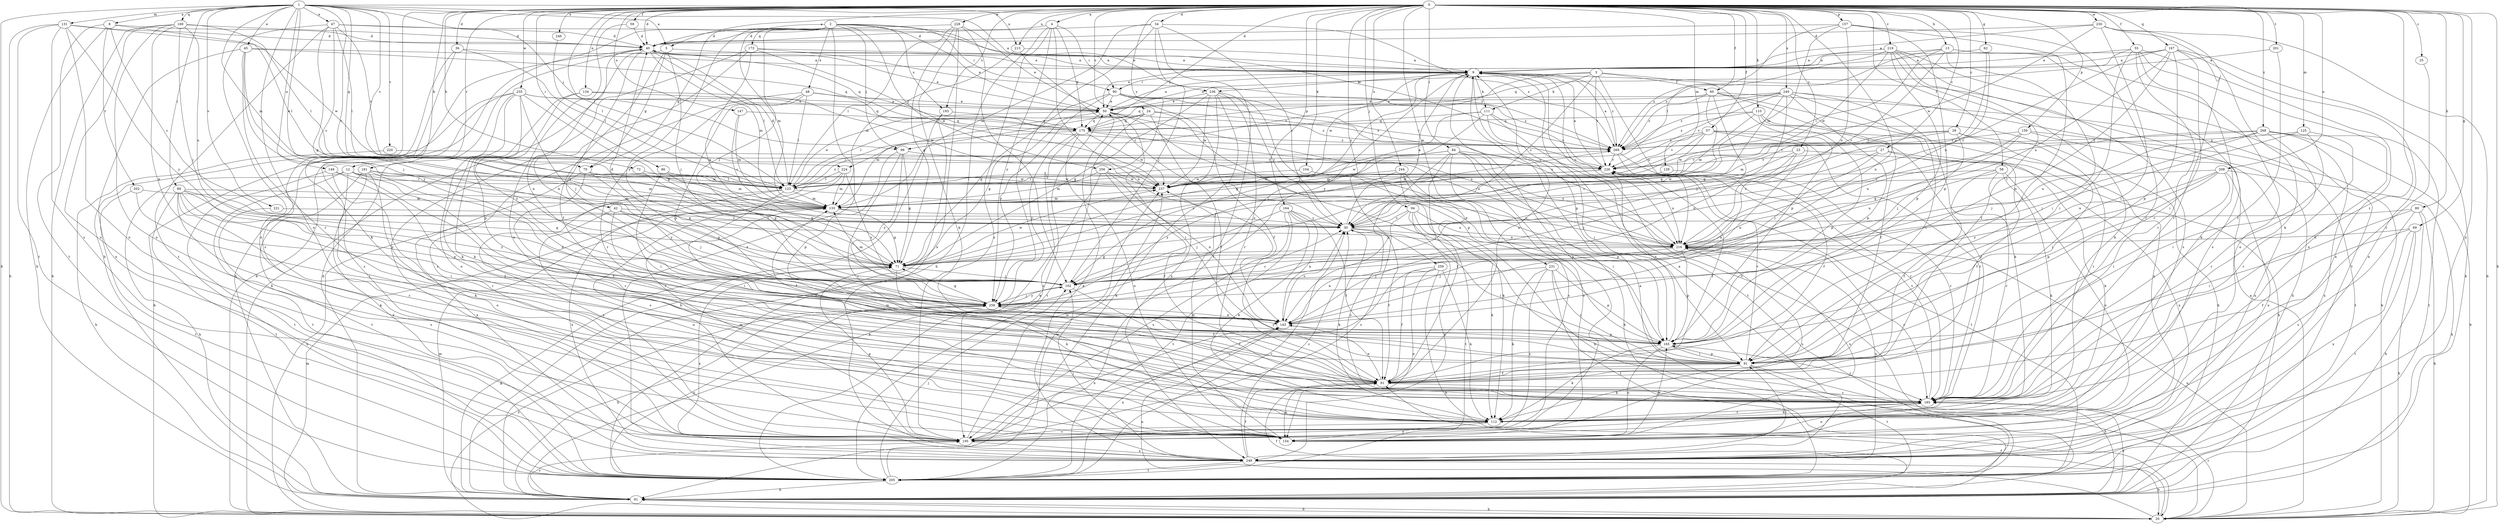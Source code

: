 strict digraph  {
0;
1;
2;
3;
4;
5;
8;
9;
12;
13;
20;
23;
24;
25;
27;
29;
30;
34;
36;
40;
42;
45;
47;
48;
50;
55;
57;
58;
59;
60;
61;
62;
69;
70;
71;
72;
80;
81;
84;
86;
89;
90;
91;
94;
99;
102;
104;
110;
111;
112;
123;
125;
129;
131;
133;
134;
143;
147;
149;
154;
157;
159;
164;
165;
167;
169;
173;
175;
181;
185;
193;
195;
201;
202;
205;
208;
213;
216;
219;
220;
221;
224;
226;
228;
230;
231;
235;
236;
237;
240;
244;
246;
248;
256;
258;
259;
268;
269;
0 -> 4  [label=a];
0 -> 5  [label=a];
0 -> 12  [label=b];
0 -> 13  [label=b];
0 -> 20  [label=b];
0 -> 23  [label=c];
0 -> 24  [label=c];
0 -> 25  [label=c];
0 -> 27  [label=c];
0 -> 29  [label=c];
0 -> 34  [label=d];
0 -> 36  [label=d];
0 -> 40  [label=d];
0 -> 55  [label=f];
0 -> 57  [label=f];
0 -> 58  [label=f];
0 -> 59  [label=f];
0 -> 60  [label=f];
0 -> 62  [label=g];
0 -> 69  [label=g];
0 -> 72  [label=h];
0 -> 80  [label=h];
0 -> 81  [label=h];
0 -> 84  [label=i];
0 -> 86  [label=i];
0 -> 94  [label=j];
0 -> 99  [label=j];
0 -> 104  [label=k];
0 -> 110  [label=k];
0 -> 123  [label=l];
0 -> 125  [label=m];
0 -> 129  [label=m];
0 -> 134  [label=n];
0 -> 143  [label=n];
0 -> 147  [label=o];
0 -> 157  [label=p];
0 -> 159  [label=p];
0 -> 164  [label=p];
0 -> 167  [label=q];
0 -> 181  [label=r];
0 -> 185  [label=r];
0 -> 193  [label=s];
0 -> 201  [label=t];
0 -> 208  [label=u];
0 -> 213  [label=u];
0 -> 219  [label=v];
0 -> 228  [label=w];
0 -> 230  [label=w];
0 -> 231  [label=w];
0 -> 235  [label=w];
0 -> 240  [label=x];
0 -> 244  [label=x];
0 -> 246  [label=x];
0 -> 248  [label=x];
0 -> 256  [label=y];
0 -> 259  [label=z];
0 -> 268  [label=z];
1 -> 5  [label=a];
1 -> 8  [label=a];
1 -> 20  [label=b];
1 -> 30  [label=c];
1 -> 42  [label=e];
1 -> 45  [label=e];
1 -> 47  [label=e];
1 -> 70  [label=g];
1 -> 89  [label=i];
1 -> 99  [label=j];
1 -> 131  [label=m];
1 -> 133  [label=m];
1 -> 149  [label=o];
1 -> 154  [label=o];
1 -> 169  [label=q];
1 -> 213  [label=u];
1 -> 220  [label=v];
1 -> 221  [label=v];
1 -> 224  [label=v];
1 -> 269  [label=z];
2 -> 20  [label=b];
2 -> 48  [label=e];
2 -> 50  [label=e];
2 -> 70  [label=g];
2 -> 90  [label=i];
2 -> 99  [label=j];
2 -> 102  [label=j];
2 -> 133  [label=m];
2 -> 173  [label=q];
2 -> 193  [label=s];
2 -> 236  [label=w];
2 -> 248  [label=x];
2 -> 256  [label=y];
2 -> 258  [label=y];
3 -> 30  [label=c];
3 -> 50  [label=e];
3 -> 60  [label=f];
3 -> 111  [label=k];
3 -> 165  [label=p];
3 -> 216  [label=u];
3 -> 224  [label=v];
3 -> 226  [label=v];
4 -> 40  [label=d];
4 -> 81  [label=h];
4 -> 90  [label=i];
4 -> 143  [label=n];
4 -> 175  [label=q];
4 -> 195  [label=s];
4 -> 258  [label=y];
5 -> 9  [label=a];
5 -> 20  [label=b];
5 -> 61  [label=f];
5 -> 70  [label=g];
5 -> 102  [label=j];
8 -> 30  [label=c];
8 -> 40  [label=d];
8 -> 81  [label=h];
8 -> 123  [label=l];
8 -> 202  [label=t];
8 -> 205  [label=t];
9 -> 90  [label=i];
9 -> 102  [label=j];
9 -> 111  [label=k];
9 -> 165  [label=p];
9 -> 205  [label=t];
9 -> 216  [label=u];
9 -> 236  [label=w];
9 -> 237  [label=w];
9 -> 258  [label=y];
9 -> 269  [label=z];
12 -> 61  [label=f];
12 -> 71  [label=g];
12 -> 81  [label=h];
12 -> 112  [label=k];
12 -> 185  [label=r];
12 -> 205  [label=t];
12 -> 237  [label=w];
13 -> 9  [label=a];
13 -> 30  [label=c];
13 -> 91  [label=i];
13 -> 123  [label=l];
13 -> 154  [label=o];
13 -> 195  [label=s];
13 -> 269  [label=z];
20 -> 9  [label=a];
20 -> 61  [label=f];
20 -> 81  [label=h];
20 -> 133  [label=m];
20 -> 143  [label=n];
20 -> 185  [label=r];
20 -> 216  [label=u];
20 -> 258  [label=y];
23 -> 30  [label=c];
23 -> 143  [label=n];
23 -> 226  [label=v];
23 -> 248  [label=x];
23 -> 258  [label=y];
24 -> 61  [label=f];
24 -> 71  [label=g];
24 -> 91  [label=i];
24 -> 123  [label=l];
24 -> 175  [label=q];
24 -> 205  [label=t];
24 -> 269  [label=z];
25 -> 185  [label=r];
27 -> 30  [label=c];
27 -> 61  [label=f];
27 -> 102  [label=j];
27 -> 112  [label=k];
27 -> 226  [label=v];
29 -> 91  [label=i];
29 -> 102  [label=j];
29 -> 133  [label=m];
29 -> 185  [label=r];
29 -> 226  [label=v];
29 -> 269  [label=z];
30 -> 9  [label=a];
30 -> 61  [label=f];
30 -> 91  [label=i];
30 -> 112  [label=k];
30 -> 216  [label=u];
34 -> 30  [label=c];
34 -> 40  [label=d];
34 -> 102  [label=j];
34 -> 133  [label=m];
34 -> 205  [label=t];
34 -> 258  [label=y];
34 -> 269  [label=z];
36 -> 9  [label=a];
36 -> 112  [label=k];
36 -> 123  [label=l];
36 -> 195  [label=s];
40 -> 9  [label=a];
40 -> 50  [label=e];
40 -> 81  [label=h];
40 -> 123  [label=l];
40 -> 133  [label=m];
40 -> 143  [label=n];
40 -> 175  [label=q];
40 -> 258  [label=y];
42 -> 30  [label=c];
42 -> 71  [label=g];
42 -> 91  [label=i];
42 -> 102  [label=j];
42 -> 154  [label=o];
45 -> 9  [label=a];
45 -> 102  [label=j];
45 -> 175  [label=q];
45 -> 185  [label=r];
45 -> 248  [label=x];
45 -> 258  [label=y];
47 -> 9  [label=a];
47 -> 30  [label=c];
47 -> 40  [label=d];
47 -> 71  [label=g];
47 -> 123  [label=l];
47 -> 154  [label=o];
47 -> 205  [label=t];
47 -> 226  [label=v];
48 -> 50  [label=e];
48 -> 123  [label=l];
48 -> 165  [label=p];
48 -> 185  [label=r];
48 -> 195  [label=s];
48 -> 269  [label=z];
50 -> 9  [label=a];
50 -> 91  [label=i];
50 -> 133  [label=m];
50 -> 165  [label=p];
50 -> 175  [label=q];
50 -> 216  [label=u];
50 -> 269  [label=z];
55 -> 9  [label=a];
55 -> 91  [label=i];
55 -> 112  [label=k];
55 -> 154  [label=o];
55 -> 175  [label=q];
55 -> 185  [label=r];
55 -> 248  [label=x];
57 -> 81  [label=h];
57 -> 123  [label=l];
57 -> 143  [label=n];
57 -> 185  [label=r];
57 -> 226  [label=v];
57 -> 237  [label=w];
57 -> 269  [label=z];
58 -> 61  [label=f];
58 -> 112  [label=k];
58 -> 154  [label=o];
58 -> 185  [label=r];
58 -> 216  [label=u];
58 -> 237  [label=w];
59 -> 40  [label=d];
59 -> 154  [label=o];
60 -> 20  [label=b];
60 -> 50  [label=e];
60 -> 61  [label=f];
60 -> 71  [label=g];
60 -> 143  [label=n];
60 -> 248  [label=x];
60 -> 269  [label=z];
61 -> 9  [label=a];
61 -> 143  [label=n];
61 -> 154  [label=o];
61 -> 185  [label=r];
62 -> 9  [label=a];
62 -> 30  [label=c];
62 -> 216  [label=u];
69 -> 20  [label=b];
69 -> 61  [label=f];
69 -> 205  [label=t];
69 -> 216  [label=u];
69 -> 248  [label=x];
70 -> 133  [label=m];
70 -> 185  [label=r];
70 -> 237  [label=w];
70 -> 248  [label=x];
70 -> 258  [label=y];
71 -> 102  [label=j];
71 -> 112  [label=k];
71 -> 237  [label=w];
71 -> 248  [label=x];
71 -> 269  [label=z];
72 -> 71  [label=g];
72 -> 123  [label=l];
80 -> 20  [label=b];
80 -> 30  [label=c];
80 -> 81  [label=h];
80 -> 91  [label=i];
80 -> 195  [label=s];
81 -> 9  [label=a];
81 -> 20  [label=b];
81 -> 40  [label=d];
81 -> 61  [label=f];
81 -> 71  [label=g];
81 -> 133  [label=m];
81 -> 185  [label=r];
81 -> 195  [label=s];
84 -> 61  [label=f];
84 -> 81  [label=h];
84 -> 133  [label=m];
84 -> 143  [label=n];
84 -> 154  [label=o];
84 -> 195  [label=s];
84 -> 216  [label=u];
84 -> 226  [label=v];
84 -> 237  [label=w];
86 -> 71  [label=g];
86 -> 91  [label=i];
86 -> 123  [label=l];
89 -> 71  [label=g];
89 -> 91  [label=i];
89 -> 112  [label=k];
89 -> 133  [label=m];
89 -> 143  [label=n];
89 -> 185  [label=r];
89 -> 205  [label=t];
89 -> 258  [label=y];
90 -> 50  [label=e];
90 -> 61  [label=f];
90 -> 71  [label=g];
90 -> 216  [label=u];
90 -> 226  [label=v];
90 -> 258  [label=y];
90 -> 269  [label=z];
91 -> 61  [label=f];
91 -> 81  [label=h];
91 -> 112  [label=k];
91 -> 165  [label=p];
91 -> 205  [label=t];
91 -> 226  [label=v];
94 -> 30  [label=c];
94 -> 112  [label=k];
94 -> 195  [label=s];
94 -> 205  [label=t];
94 -> 216  [label=u];
94 -> 248  [label=x];
99 -> 71  [label=g];
99 -> 165  [label=p];
99 -> 185  [label=r];
99 -> 226  [label=v];
99 -> 258  [label=y];
102 -> 40  [label=d];
102 -> 61  [label=f];
102 -> 133  [label=m];
102 -> 258  [label=y];
104 -> 165  [label=p];
104 -> 237  [label=w];
110 -> 81  [label=h];
110 -> 133  [label=m];
110 -> 165  [label=p];
110 -> 175  [label=q];
110 -> 185  [label=r];
110 -> 269  [label=z];
111 -> 71  [label=g];
111 -> 91  [label=i];
111 -> 102  [label=j];
111 -> 175  [label=q];
111 -> 205  [label=t];
111 -> 226  [label=v];
112 -> 154  [label=o];
112 -> 185  [label=r];
112 -> 195  [label=s];
123 -> 40  [label=d];
123 -> 50  [label=e];
123 -> 61  [label=f];
123 -> 133  [label=m];
123 -> 195  [label=s];
123 -> 216  [label=u];
123 -> 248  [label=x];
123 -> 269  [label=z];
125 -> 91  [label=i];
125 -> 102  [label=j];
125 -> 185  [label=r];
125 -> 269  [label=z];
129 -> 185  [label=r];
129 -> 237  [label=w];
131 -> 20  [label=b];
131 -> 40  [label=d];
131 -> 154  [label=o];
131 -> 195  [label=s];
131 -> 205  [label=t];
131 -> 237  [label=w];
131 -> 258  [label=y];
133 -> 30  [label=c];
133 -> 71  [label=g];
134 -> 50  [label=e];
134 -> 112  [label=k];
134 -> 237  [label=w];
134 -> 258  [label=y];
143 -> 30  [label=c];
143 -> 165  [label=p];
147 -> 30  [label=c];
147 -> 133  [label=m];
147 -> 175  [label=q];
149 -> 61  [label=f];
149 -> 123  [label=l];
149 -> 185  [label=r];
149 -> 205  [label=t];
154 -> 165  [label=p];
154 -> 216  [label=u];
154 -> 237  [label=w];
157 -> 40  [label=d];
157 -> 91  [label=i];
157 -> 123  [label=l];
157 -> 133  [label=m];
157 -> 165  [label=p];
157 -> 185  [label=r];
157 -> 216  [label=u];
159 -> 71  [label=g];
159 -> 205  [label=t];
159 -> 216  [label=u];
159 -> 248  [label=x];
159 -> 269  [label=z];
164 -> 30  [label=c];
164 -> 61  [label=f];
164 -> 102  [label=j];
164 -> 112  [label=k];
164 -> 143  [label=n];
164 -> 195  [label=s];
164 -> 205  [label=t];
165 -> 91  [label=i];
165 -> 112  [label=k];
165 -> 154  [label=o];
165 -> 185  [label=r];
165 -> 226  [label=v];
165 -> 258  [label=y];
167 -> 9  [label=a];
167 -> 30  [label=c];
167 -> 50  [label=e];
167 -> 81  [label=h];
167 -> 91  [label=i];
167 -> 143  [label=n];
167 -> 165  [label=p];
167 -> 216  [label=u];
167 -> 248  [label=x];
169 -> 20  [label=b];
169 -> 40  [label=d];
169 -> 102  [label=j];
169 -> 123  [label=l];
169 -> 143  [label=n];
169 -> 154  [label=o];
169 -> 195  [label=s];
169 -> 216  [label=u];
173 -> 9  [label=a];
173 -> 71  [label=g];
173 -> 143  [label=n];
173 -> 195  [label=s];
173 -> 237  [label=w];
173 -> 269  [label=z];
175 -> 123  [label=l];
175 -> 154  [label=o];
175 -> 195  [label=s];
175 -> 216  [label=u];
175 -> 237  [label=w];
175 -> 258  [label=y];
175 -> 269  [label=z];
181 -> 133  [label=m];
181 -> 143  [label=n];
181 -> 154  [label=o];
181 -> 205  [label=t];
181 -> 237  [label=w];
181 -> 248  [label=x];
185 -> 30  [label=c];
185 -> 112  [label=k];
185 -> 133  [label=m];
185 -> 154  [label=o];
185 -> 226  [label=v];
193 -> 81  [label=h];
193 -> 175  [label=q];
193 -> 205  [label=t];
195 -> 9  [label=a];
195 -> 71  [label=g];
195 -> 133  [label=m];
195 -> 143  [label=n];
195 -> 237  [label=w];
195 -> 248  [label=x];
201 -> 9  [label=a];
201 -> 61  [label=f];
202 -> 91  [label=i];
202 -> 133  [label=m];
202 -> 205  [label=t];
205 -> 30  [label=c];
205 -> 50  [label=e];
205 -> 81  [label=h];
205 -> 102  [label=j];
205 -> 143  [label=n];
205 -> 237  [label=w];
205 -> 258  [label=y];
208 -> 81  [label=h];
208 -> 91  [label=i];
208 -> 123  [label=l];
208 -> 154  [label=o];
208 -> 165  [label=p];
208 -> 216  [label=u];
208 -> 258  [label=y];
213 -> 9  [label=a];
213 -> 30  [label=c];
213 -> 133  [label=m];
216 -> 71  [label=g];
216 -> 143  [label=n];
216 -> 165  [label=p];
216 -> 185  [label=r];
216 -> 195  [label=s];
219 -> 9  [label=a];
219 -> 61  [label=f];
219 -> 112  [label=k];
219 -> 165  [label=p];
219 -> 195  [label=s];
219 -> 205  [label=t];
219 -> 237  [label=w];
219 -> 269  [label=z];
220 -> 81  [label=h];
220 -> 226  [label=v];
221 -> 30  [label=c];
221 -> 195  [label=s];
224 -> 20  [label=b];
224 -> 123  [label=l];
224 -> 133  [label=m];
224 -> 195  [label=s];
224 -> 258  [label=y];
226 -> 9  [label=a];
226 -> 61  [label=f];
226 -> 123  [label=l];
226 -> 205  [label=t];
226 -> 216  [label=u];
226 -> 237  [label=w];
228 -> 40  [label=d];
228 -> 50  [label=e];
228 -> 71  [label=g];
228 -> 102  [label=j];
228 -> 112  [label=k];
228 -> 123  [label=l];
228 -> 248  [label=x];
230 -> 9  [label=a];
230 -> 20  [label=b];
230 -> 40  [label=d];
230 -> 91  [label=i];
230 -> 112  [label=k];
230 -> 185  [label=r];
230 -> 237  [label=w];
231 -> 91  [label=i];
231 -> 102  [label=j];
231 -> 112  [label=k];
231 -> 165  [label=p];
231 -> 195  [label=s];
231 -> 205  [label=t];
235 -> 20  [label=b];
235 -> 50  [label=e];
235 -> 71  [label=g];
235 -> 102  [label=j];
235 -> 112  [label=k];
235 -> 154  [label=o];
235 -> 165  [label=p];
235 -> 175  [label=q];
235 -> 195  [label=s];
236 -> 30  [label=c];
236 -> 50  [label=e];
236 -> 71  [label=g];
236 -> 81  [label=h];
236 -> 165  [label=p];
236 -> 185  [label=r];
236 -> 237  [label=w];
236 -> 248  [label=x];
237 -> 133  [label=m];
240 -> 50  [label=e];
240 -> 71  [label=g];
240 -> 81  [label=h];
240 -> 91  [label=i];
240 -> 102  [label=j];
240 -> 112  [label=k];
240 -> 165  [label=p];
240 -> 175  [label=q];
240 -> 226  [label=v];
240 -> 269  [label=z];
244 -> 20  [label=b];
244 -> 91  [label=i];
244 -> 112  [label=k];
244 -> 123  [label=l];
244 -> 258  [label=y];
246 -> 123  [label=l];
248 -> 9  [label=a];
248 -> 20  [label=b];
248 -> 30  [label=c];
248 -> 50  [label=e];
248 -> 61  [label=f];
248 -> 91  [label=i];
248 -> 102  [label=j];
248 -> 205  [label=t];
248 -> 216  [label=u];
256 -> 61  [label=f];
256 -> 81  [label=h];
256 -> 133  [label=m];
256 -> 143  [label=n];
256 -> 237  [label=w];
258 -> 30  [label=c];
258 -> 61  [label=f];
258 -> 71  [label=g];
258 -> 81  [label=h];
258 -> 102  [label=j];
258 -> 143  [label=n];
259 -> 20  [label=b];
259 -> 61  [label=f];
259 -> 102  [label=j];
259 -> 112  [label=k];
259 -> 154  [label=o];
259 -> 195  [label=s];
268 -> 20  [label=b];
268 -> 30  [label=c];
268 -> 102  [label=j];
268 -> 185  [label=r];
268 -> 205  [label=t];
268 -> 216  [label=u];
268 -> 248  [label=x];
268 -> 269  [label=z];
269 -> 9  [label=a];
269 -> 61  [label=f];
269 -> 185  [label=r];
269 -> 226  [label=v];
}
